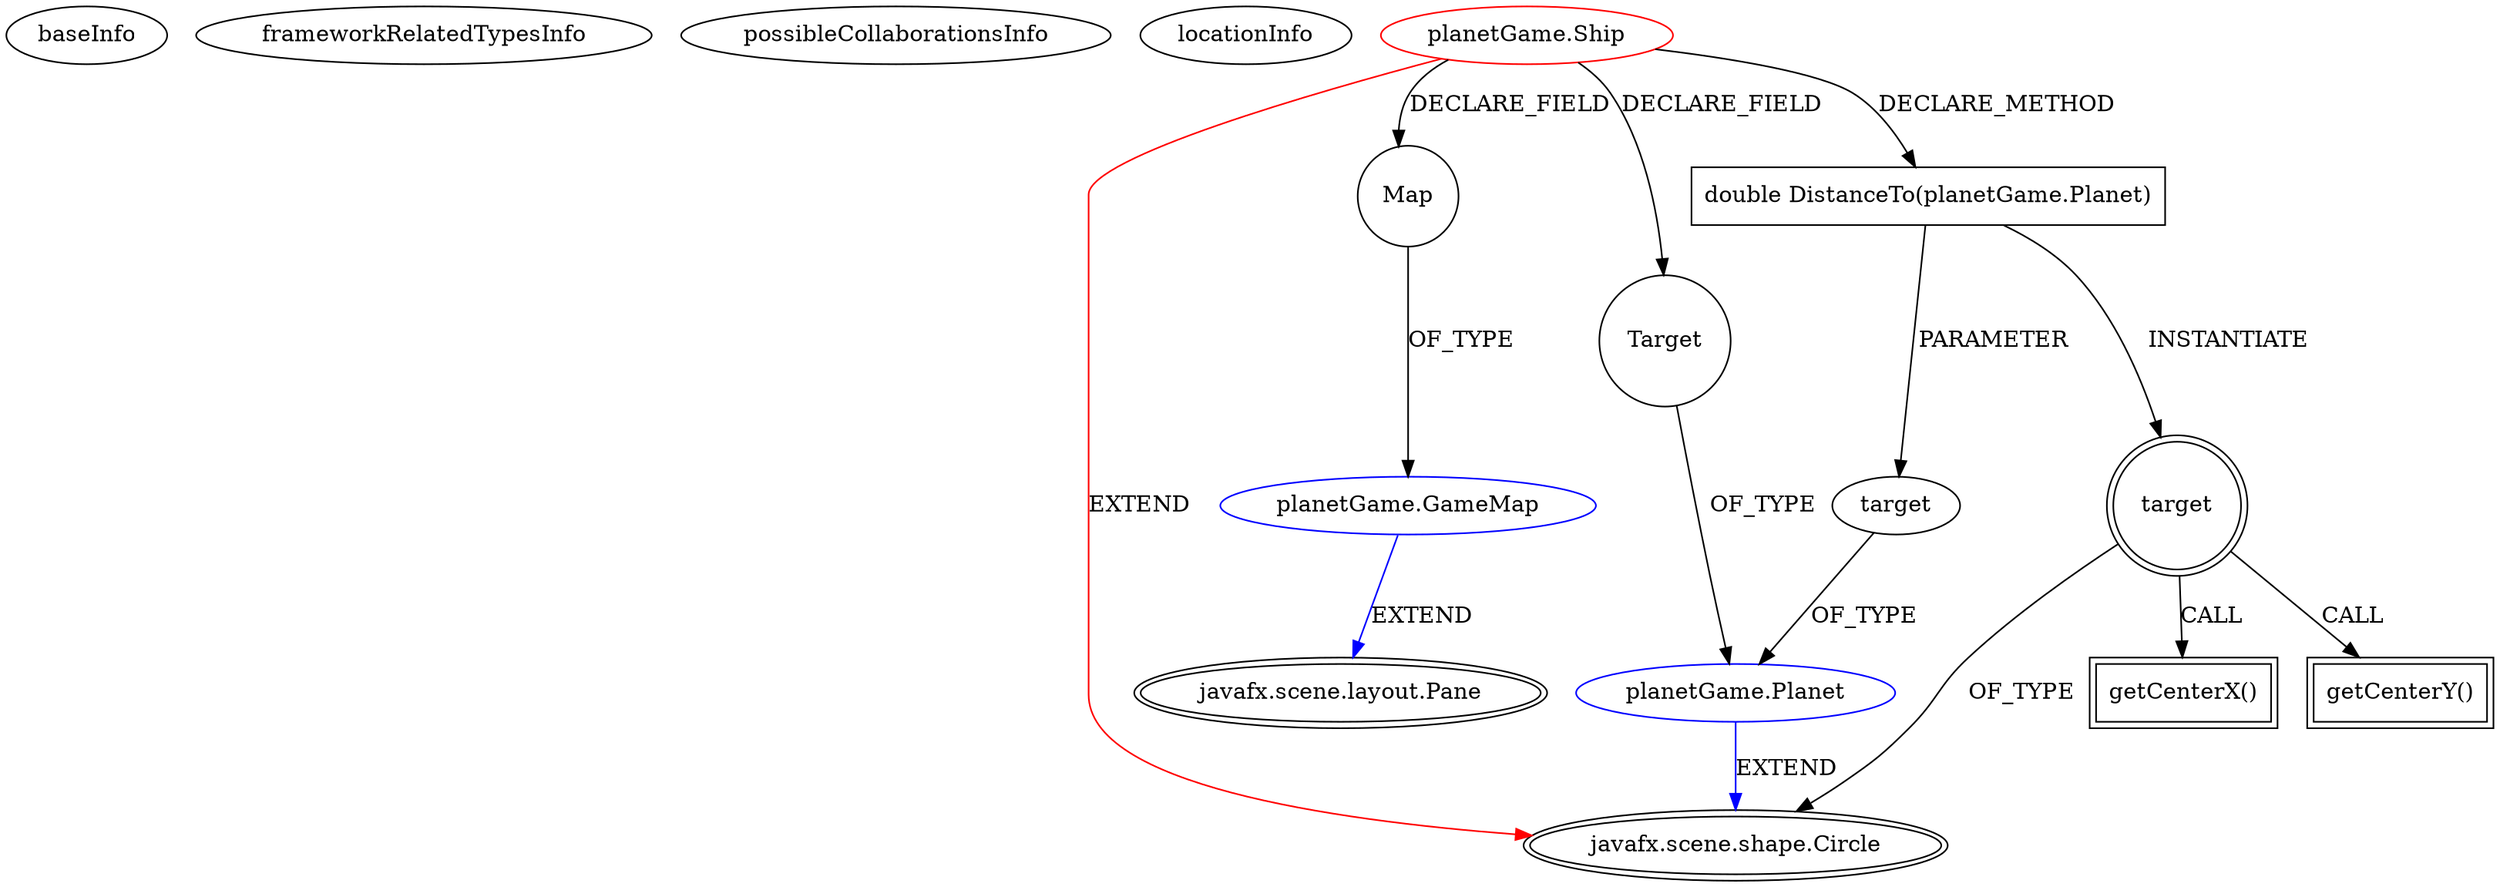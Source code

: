 digraph {
baseInfo[graphId=2637,category="extension_graph",isAnonymous=false,possibleRelation=true]
frameworkRelatedTypesInfo[0="javafx.scene.shape.Circle"]
possibleCollaborationsInfo[0="2637~FIELD_DECLARATION-~javafx.scene.shape.Circle ~javafx.scene.layout.Pane ~false~false",1="2637~CLIENT_METHOD_DECLARATION-PARAMETER_DECLARATION-FIELD_DECLARATION-~javafx.scene.shape.Circle ~javafx.scene.shape.Circle ~false~false"]
locationInfo[projectName="empollondefisica-PlanetGame",filePath="/empollondefisica-PlanetGame/PlanetGame-master/src/planetGame/Ship.java",contextSignature="Ship",graphId="2637"]
0[label="planetGame.Ship",vertexType="ROOT_CLIENT_CLASS_DECLARATION",isFrameworkType=false,color=red]
1[label="javafx.scene.shape.Circle",vertexType="FRAMEWORK_CLASS_TYPE",isFrameworkType=true,peripheries=2]
2[label="Map",vertexType="FIELD_DECLARATION",isFrameworkType=false,shape=circle]
3[label="planetGame.GameMap",vertexType="REFERENCE_CLIENT_CLASS_DECLARATION",isFrameworkType=false,color=blue]
4[label="javafx.scene.layout.Pane",vertexType="FRAMEWORK_CLASS_TYPE",isFrameworkType=true,peripheries=2]
5[label="Target",vertexType="FIELD_DECLARATION",isFrameworkType=false,shape=circle]
6[label="planetGame.Planet",vertexType="REFERENCE_CLIENT_CLASS_DECLARATION",isFrameworkType=false,color=blue]
8[label="double DistanceTo(planetGame.Planet)",vertexType="CLIENT_METHOD_DECLARATION",isFrameworkType=false,shape=box]
9[label="target",vertexType="PARAMETER_DECLARATION",isFrameworkType=false]
11[label="target",vertexType="VARIABLE_EXPRESION",isFrameworkType=true,peripheries=2,shape=circle]
12[label="getCenterX()",vertexType="INSIDE_CALL",isFrameworkType=true,peripheries=2,shape=box]
15[label="getCenterY()",vertexType="INSIDE_CALL",isFrameworkType=true,peripheries=2,shape=box]
0->1[label="EXTEND",color=red]
0->2[label="DECLARE_FIELD"]
3->4[label="EXTEND",color=blue]
2->3[label="OF_TYPE"]
0->5[label="DECLARE_FIELD"]
6->1[label="EXTEND",color=blue]
5->6[label="OF_TYPE"]
0->8[label="DECLARE_METHOD"]
9->6[label="OF_TYPE"]
8->9[label="PARAMETER"]
8->11[label="INSTANTIATE"]
11->1[label="OF_TYPE"]
11->12[label="CALL"]
11->15[label="CALL"]
}
